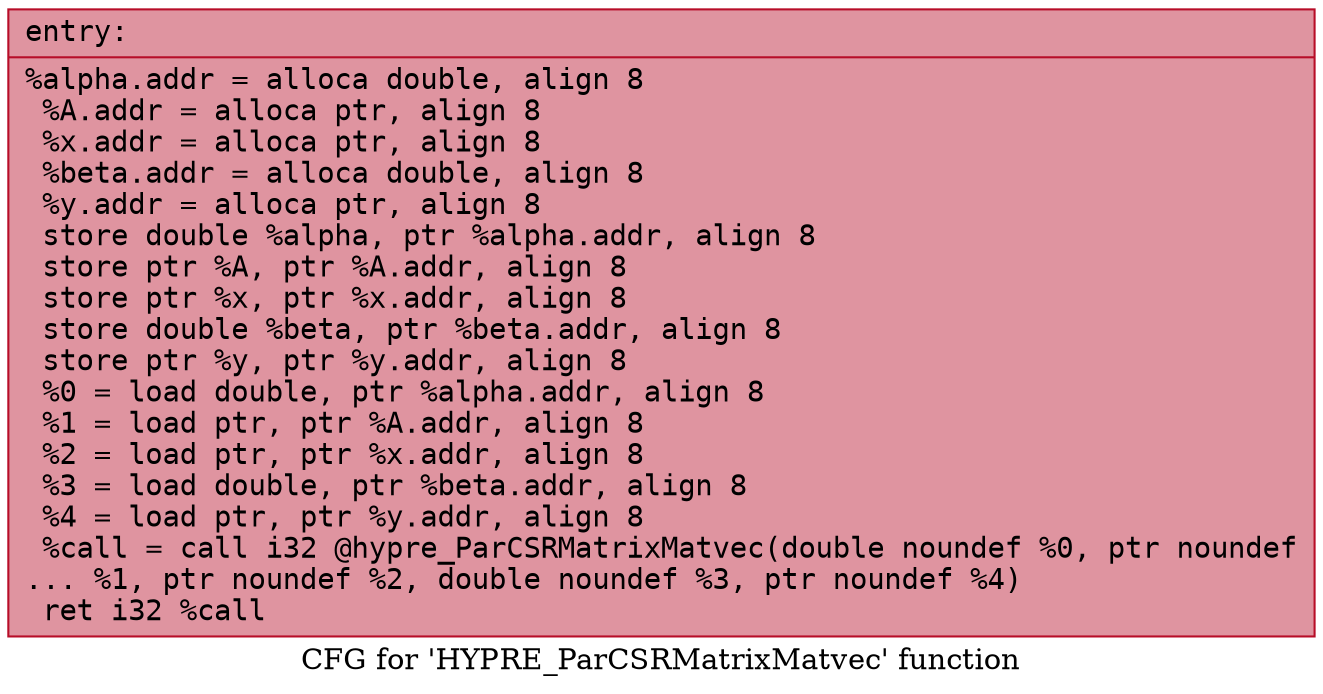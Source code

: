 digraph "CFG for 'HYPRE_ParCSRMatrixMatvec' function" {
	label="CFG for 'HYPRE_ParCSRMatrixMatvec' function";

	Node0x562ae1c78300 [shape=record,color="#b70d28ff", style=filled, fillcolor="#b70d2870" fontname="Courier",label="{entry:\l|  %alpha.addr = alloca double, align 8\l  %A.addr = alloca ptr, align 8\l  %x.addr = alloca ptr, align 8\l  %beta.addr = alloca double, align 8\l  %y.addr = alloca ptr, align 8\l  store double %alpha, ptr %alpha.addr, align 8\l  store ptr %A, ptr %A.addr, align 8\l  store ptr %x, ptr %x.addr, align 8\l  store double %beta, ptr %beta.addr, align 8\l  store ptr %y, ptr %y.addr, align 8\l  %0 = load double, ptr %alpha.addr, align 8\l  %1 = load ptr, ptr %A.addr, align 8\l  %2 = load ptr, ptr %x.addr, align 8\l  %3 = load double, ptr %beta.addr, align 8\l  %4 = load ptr, ptr %y.addr, align 8\l  %call = call i32 @hypre_ParCSRMatrixMatvec(double noundef %0, ptr noundef\l... %1, ptr noundef %2, double noundef %3, ptr noundef %4)\l  ret i32 %call\l}"];
}
